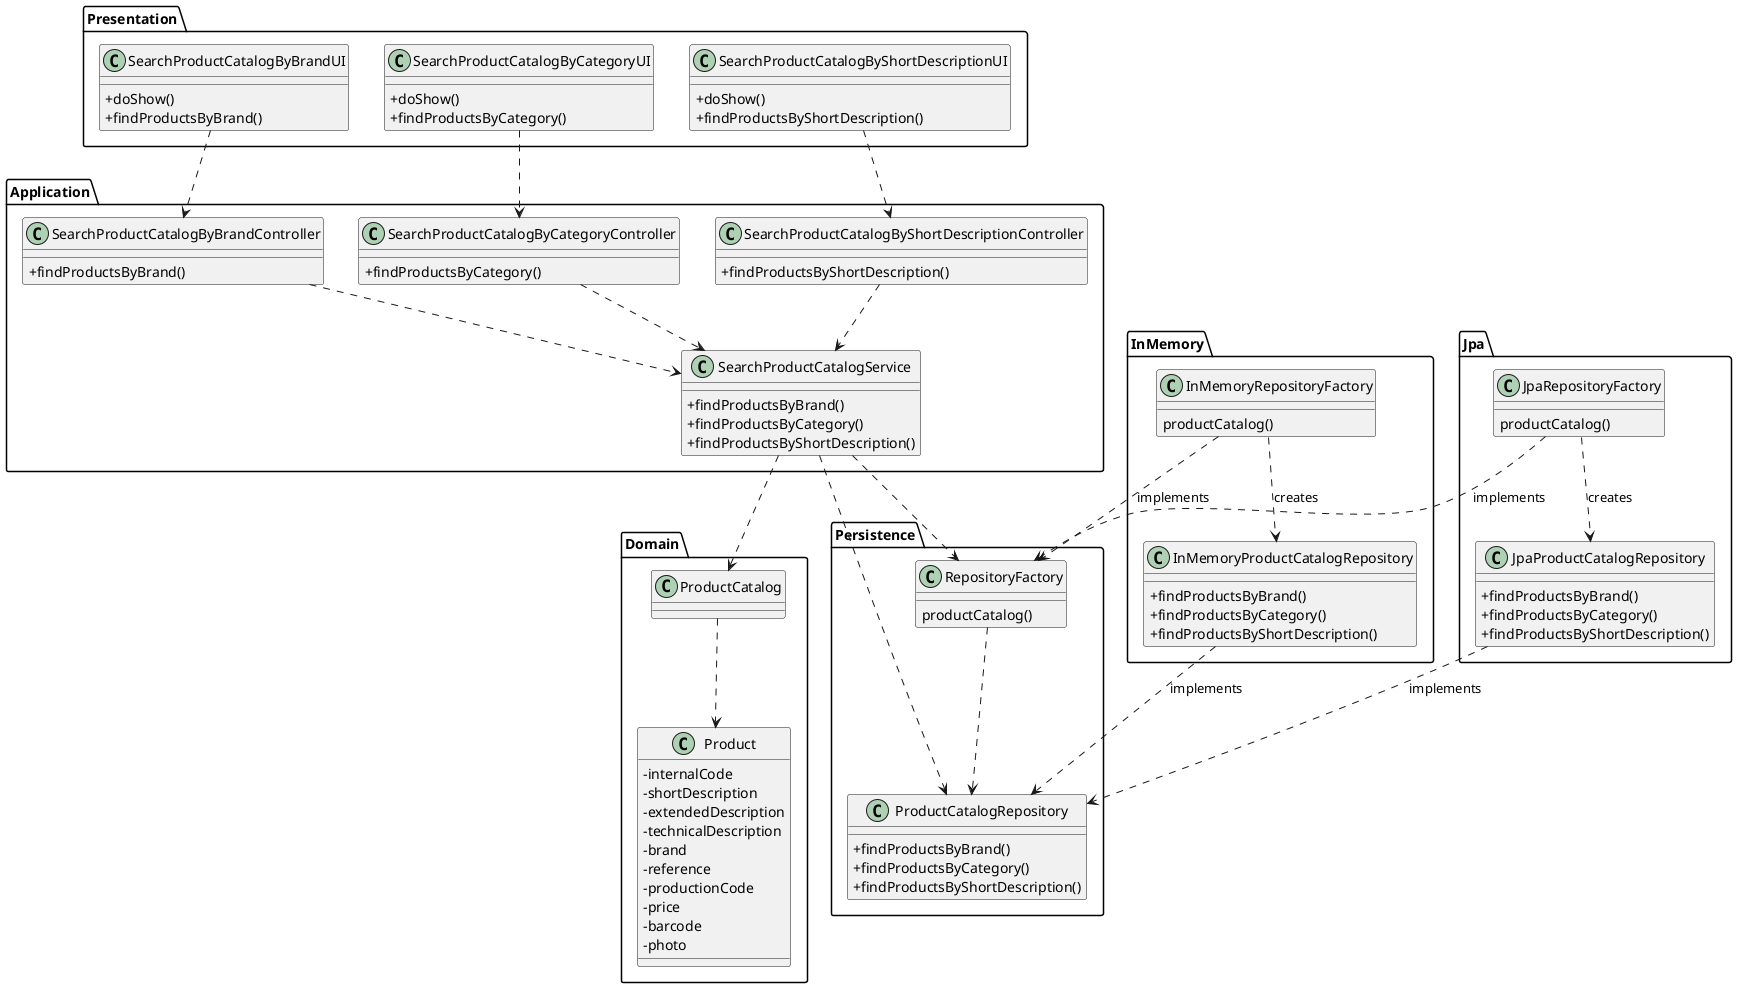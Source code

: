 @startuml
skinparam classAttributeIconSize 0

Package Presentation{
class SearchProductCatalogByBrandUI {
    +doShow()
    +findProductsByBrand()
}

class SearchProductCatalogByCategoryUI {
    +doShow()
    +findProductsByCategory()
}

class SearchProductCatalogByShortDescriptionUI {
    +doShow()
    +findProductsByShortDescription()
}

}

Package Application{

class SearchProductCatalogByBrandController {
    +findProductsByBrand()
}

class SearchProductCatalogByCategoryController {
    +findProductsByCategory()
}

class SearchProductCatalogByShortDescriptionController {
    +findProductsByShortDescription()
}

class SearchProductCatalogService{
    +findProductsByBrand()
    +findProductsByCategory()
    +findProductsByShortDescription()
}
}

Package Domain{

class ProductCatalog {
}

class Product{
  -internalCode
  -shortDescription
  -extendedDescription
  -technicalDescription
  -brand
  -reference
  -productionCode
  -price
  -barcode
  -photo
}
}


Package Persistence{
class RepositoryFactory{
    productCatalog()
}

class ProductCatalogRepository{
    +findProductsByBrand()
    +findProductsByCategory()
    +findProductsByShortDescription()
}
}

Package InMemory{
class InMemoryProductCatalogRepository{
    +findProductsByBrand()
    +findProductsByCategory()
    +findProductsByShortDescription()
}

class InMemoryRepositoryFactory{
    productCatalog()
}
}

Package Jpa{
class JpaProductCatalogRepository{
    +findProductsByBrand()
    +findProductsByCategory()
    +findProductsByShortDescription()
}

class JpaRepositoryFactory{
    productCatalog()
}   
}

SearchProductCatalogByBrandUI ..> SearchProductCatalogByBrandController
SearchProductCatalogByCategoryUI ..> SearchProductCatalogByCategoryController
SearchProductCatalogByShortDescriptionUI ..> SearchProductCatalogByShortDescriptionController
SearchProductCatalogByBrandController ..> SearchProductCatalogService
SearchProductCatalogByCategoryController ..> SearchProductCatalogService
SearchProductCatalogByShortDescriptionController ..> SearchProductCatalogService
SearchProductCatalogService ..> ProductCatalog
ProductCatalog ..> Product
SearchProductCatalogService ..> ProductCatalogRepository
SearchProductCatalogService ..> RepositoryFactory
RepositoryFactory ..> ProductCatalogRepository
InMemoryRepositoryFactory ..> RepositoryFactory : implements
JpaRepositoryFactory ..> RepositoryFactory : implements
InMemoryRepositoryFactory ..> InMemoryProductCatalogRepository : creates
JpaRepositoryFactory ..> JpaProductCatalogRepository : creates
InMemoryProductCatalogRepository ..> ProductCatalogRepository : implements
JpaProductCatalogRepository ..> ProductCatalogRepository : implements

@enduml